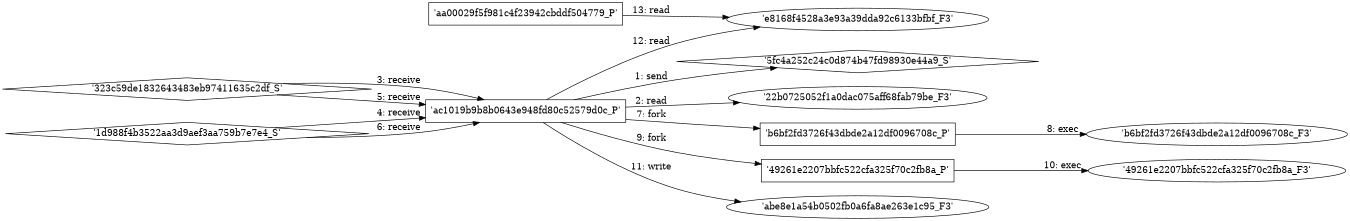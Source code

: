 digraph "D:\Learning\Paper\apt\基于CTI的攻击预警\Dataset\攻击图\ASGfromALLCTI\Sextortion profits decline despite higher volume, new techniques.dot" {
rankdir="LR"
size="9"
fixedsize="false"
splines="true"
nodesep=0.3
ranksep=0
fontsize=10
overlap="scalexy"
engine= "neato"
	"'5fc4a252c24c0d874b47fd98930e44a9_S'" [node_type=Socket shape=diamond]
	"'ac1019b9b8b0643e948fd80c52579d0c_P'" [node_type=Process shape=box]
	"'ac1019b9b8b0643e948fd80c52579d0c_P'" -> "'5fc4a252c24c0d874b47fd98930e44a9_S'" [label="1: send"]
	"'22b0725052f1a0dac075aff68fab79be_F3'" [node_type=file shape=ellipse]
	"'ac1019b9b8b0643e948fd80c52579d0c_P'" [node_type=Process shape=box]
	"'ac1019b9b8b0643e948fd80c52579d0c_P'" -> "'22b0725052f1a0dac075aff68fab79be_F3'" [label="2: read"]
	"'ac1019b9b8b0643e948fd80c52579d0c_P'" [node_type=Process shape=box]
	"'323c59de1832643483eb97411635c2df_S'" [node_type=Socket shape=diamond]
	"'323c59de1832643483eb97411635c2df_S'" -> "'ac1019b9b8b0643e948fd80c52579d0c_P'" [label="3: receive"]
	"'ac1019b9b8b0643e948fd80c52579d0c_P'" [node_type=Process shape=box]
	"'1d988f4b3522aa3d9aef3aa759b7e7e4_S'" [node_type=Socket shape=diamond]
	"'1d988f4b3522aa3d9aef3aa759b7e7e4_S'" -> "'ac1019b9b8b0643e948fd80c52579d0c_P'" [label="4: receive"]
	"'ac1019b9b8b0643e948fd80c52579d0c_P'" [node_type=Process shape=box]
	"'323c59de1832643483eb97411635c2df_S'" [node_type=Socket shape=diamond]
	"'323c59de1832643483eb97411635c2df_S'" -> "'ac1019b9b8b0643e948fd80c52579d0c_P'" [label="5: receive"]
	"'ac1019b9b8b0643e948fd80c52579d0c_P'" [node_type=Process shape=box]
	"'1d988f4b3522aa3d9aef3aa759b7e7e4_S'" [node_type=Socket shape=diamond]
	"'1d988f4b3522aa3d9aef3aa759b7e7e4_S'" -> "'ac1019b9b8b0643e948fd80c52579d0c_P'" [label="6: receive"]
	"'ac1019b9b8b0643e948fd80c52579d0c_P'" [node_type=Process shape=box]
	"'b6bf2fd3726f43dbde2a12df0096708c_P'" [node_type=Process shape=box]
	"'ac1019b9b8b0643e948fd80c52579d0c_P'" -> "'b6bf2fd3726f43dbde2a12df0096708c_P'" [label="7: fork"]
	"'b6bf2fd3726f43dbde2a12df0096708c_P'" [node_type=Process shape=box]
	"'b6bf2fd3726f43dbde2a12df0096708c_F3'" [node_type=File shape=ellipse]
	"'b6bf2fd3726f43dbde2a12df0096708c_P'" -> "'b6bf2fd3726f43dbde2a12df0096708c_F3'" [label="8: exec"]
	"'ac1019b9b8b0643e948fd80c52579d0c_P'" [node_type=Process shape=box]
	"'49261e2207bbfc522cfa325f70c2fb8a_P'" [node_type=Process shape=box]
	"'ac1019b9b8b0643e948fd80c52579d0c_P'" -> "'49261e2207bbfc522cfa325f70c2fb8a_P'" [label="9: fork"]
	"'49261e2207bbfc522cfa325f70c2fb8a_P'" [node_type=Process shape=box]
	"'49261e2207bbfc522cfa325f70c2fb8a_F3'" [node_type=File shape=ellipse]
	"'49261e2207bbfc522cfa325f70c2fb8a_P'" -> "'49261e2207bbfc522cfa325f70c2fb8a_F3'" [label="10: exec"]
	"'abe8e1a54b0502fb0a6fa8ae263e1c95_F3'" [node_type=file shape=ellipse]
	"'ac1019b9b8b0643e948fd80c52579d0c_P'" [node_type=Process shape=box]
	"'ac1019b9b8b0643e948fd80c52579d0c_P'" -> "'abe8e1a54b0502fb0a6fa8ae263e1c95_F3'" [label="11: write"]
	"'e8168f4528a3e93a39dda92c6133bfbf_F3'" [node_type=file shape=ellipse]
	"'ac1019b9b8b0643e948fd80c52579d0c_P'" [node_type=Process shape=box]
	"'ac1019b9b8b0643e948fd80c52579d0c_P'" -> "'e8168f4528a3e93a39dda92c6133bfbf_F3'" [label="12: read"]
	"'e8168f4528a3e93a39dda92c6133bfbf_F3'" [node_type=file shape=ellipse]
	"'aa00029f5f981c4f23942cbddf504779_P'" [node_type=Process shape=box]
	"'aa00029f5f981c4f23942cbddf504779_P'" -> "'e8168f4528a3e93a39dda92c6133bfbf_F3'" [label="13: read"]
}
